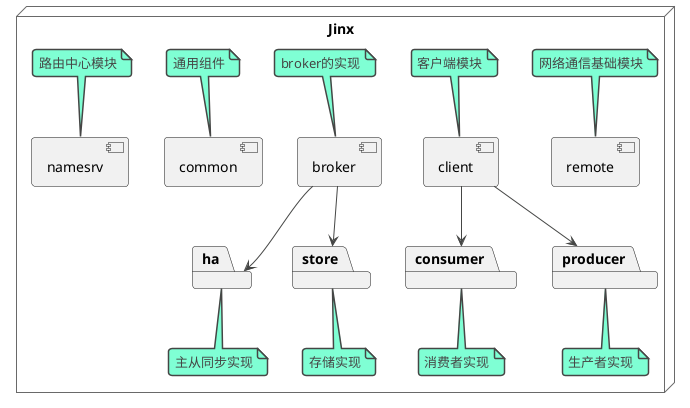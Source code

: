 @startuml
!theme vibrant

node Jinx{

component remote
note top of remote : 网络通信基础模块
component client
note top of client : 客户端模块
component broker
note top of broker : broker的实现
component common
note top of common : 通用组件
component namesrv
note top of namesrv : 路由中心模块

package consumer
note bottom of consumer : 消费者实现
package producer
note bottom of producer : 生产者实现
client --> consumer
client --> producer

package ha
note bottom of ha : 主从同步实现
package store
note bottom of store : 存储实现
broker --> ha
broker --> store

}

@enduml